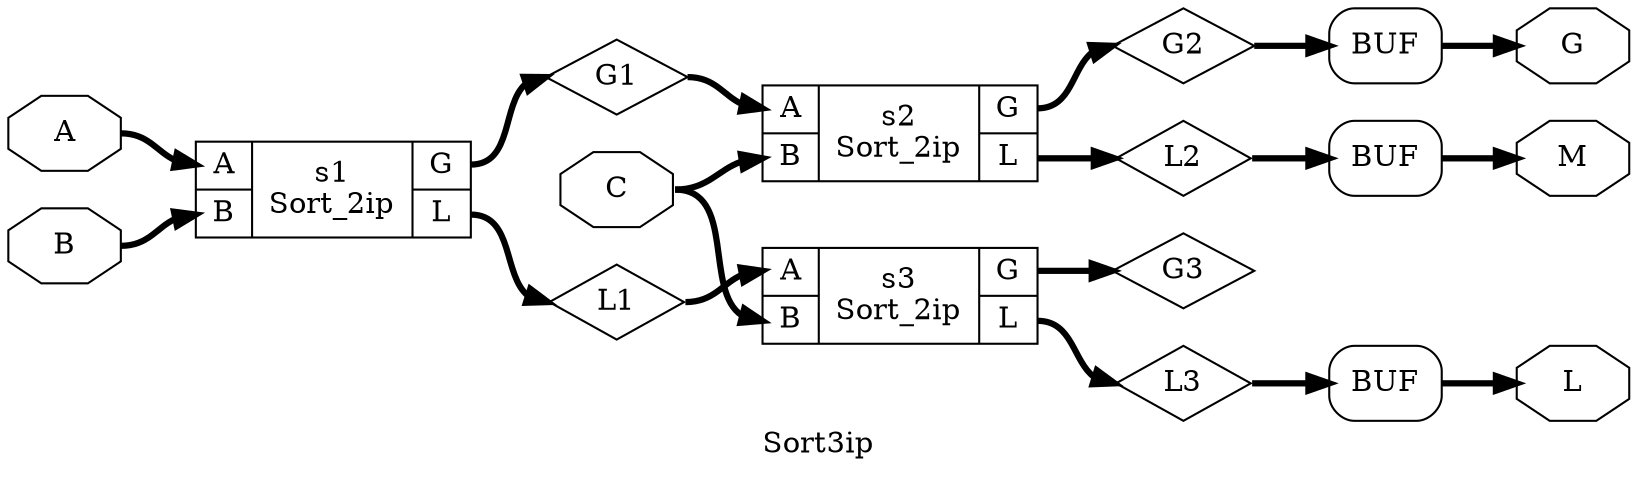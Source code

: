 digraph "Sort3ip" {
label="Sort3ip";
rankdir="LR";
remincross=true;
n1 [ shape=octagon, label="A", color="black", fontcolor="black" ];
n2 [ shape=octagon, label="B", color="black", fontcolor="black" ];
n3 [ shape=octagon, label="C", color="black", fontcolor="black" ];
n4 [ shape=octagon, label="G", color="black", fontcolor="black" ];
n5 [ shape=diamond, label="G1", color="black", fontcolor="black" ];
n6 [ shape=diamond, label="G2", color="black", fontcolor="black" ];
n7 [ shape=diamond, label="G3", color="black", fontcolor="black" ];
n8 [ shape=octagon, label="L", color="black", fontcolor="black" ];
n9 [ shape=diamond, label="L1", color="black", fontcolor="black" ];
n10 [ shape=diamond, label="L2", color="black", fontcolor="black" ];
n11 [ shape=diamond, label="L3", color="black", fontcolor="black" ];
n12 [ shape=octagon, label="M", color="black", fontcolor="black" ];
c13 [ shape=record, label="{{<p1> A|<p2> B}|s1\nSort_2ip|{<p4> G|<p8> L}}" ];
c14 [ shape=record, label="{{<p1> A|<p2> B}|s2\nSort_2ip|{<p4> G|<p8> L}}" ];
c15 [ shape=record, label="{{<p1> A|<p2> B}|s3\nSort_2ip|{<p4> G|<p8> L}}" ];
x0 [shape=box, style=rounded, label="BUF"];
x1 [shape=box, style=rounded, label="BUF"];
x2 [shape=box, style=rounded, label="BUF"];
n1:e -> c13:p1:w [color="black", style="setlinewidth(3)", label=""];
c14:p8:e -> n10:w [color="black", style="setlinewidth(3)", label=""];
n10:e -> x2:w:w [color="black", style="setlinewidth(3)", label=""];
c15:p8:e -> n11:w [color="black", style="setlinewidth(3)", label=""];
n11:e -> x1:w:w [color="black", style="setlinewidth(3)", label=""];
x2:e:e -> n12:w [color="black", style="setlinewidth(3)", label=""];
n2:e -> c13:p2:w [color="black", style="setlinewidth(3)", label=""];
n3:e -> c14:p2:w [color="black", style="setlinewidth(3)", label=""];
n3:e -> c15:p2:w [color="black", style="setlinewidth(3)", label=""];
x0:e:e -> n4:w [color="black", style="setlinewidth(3)", label=""];
c13:p4:e -> n5:w [color="black", style="setlinewidth(3)", label=""];
n5:e -> c14:p1:w [color="black", style="setlinewidth(3)", label=""];
c14:p4:e -> n6:w [color="black", style="setlinewidth(3)", label=""];
n6:e -> x0:w:w [color="black", style="setlinewidth(3)", label=""];
c15:p4:e -> n7:w [color="black", style="setlinewidth(3)", label=""];
x1:e:e -> n8:w [color="black", style="setlinewidth(3)", label=""];
c13:p8:e -> n9:w [color="black", style="setlinewidth(3)", label=""];
n9:e -> c15:p1:w [color="black", style="setlinewidth(3)", label=""];
}
